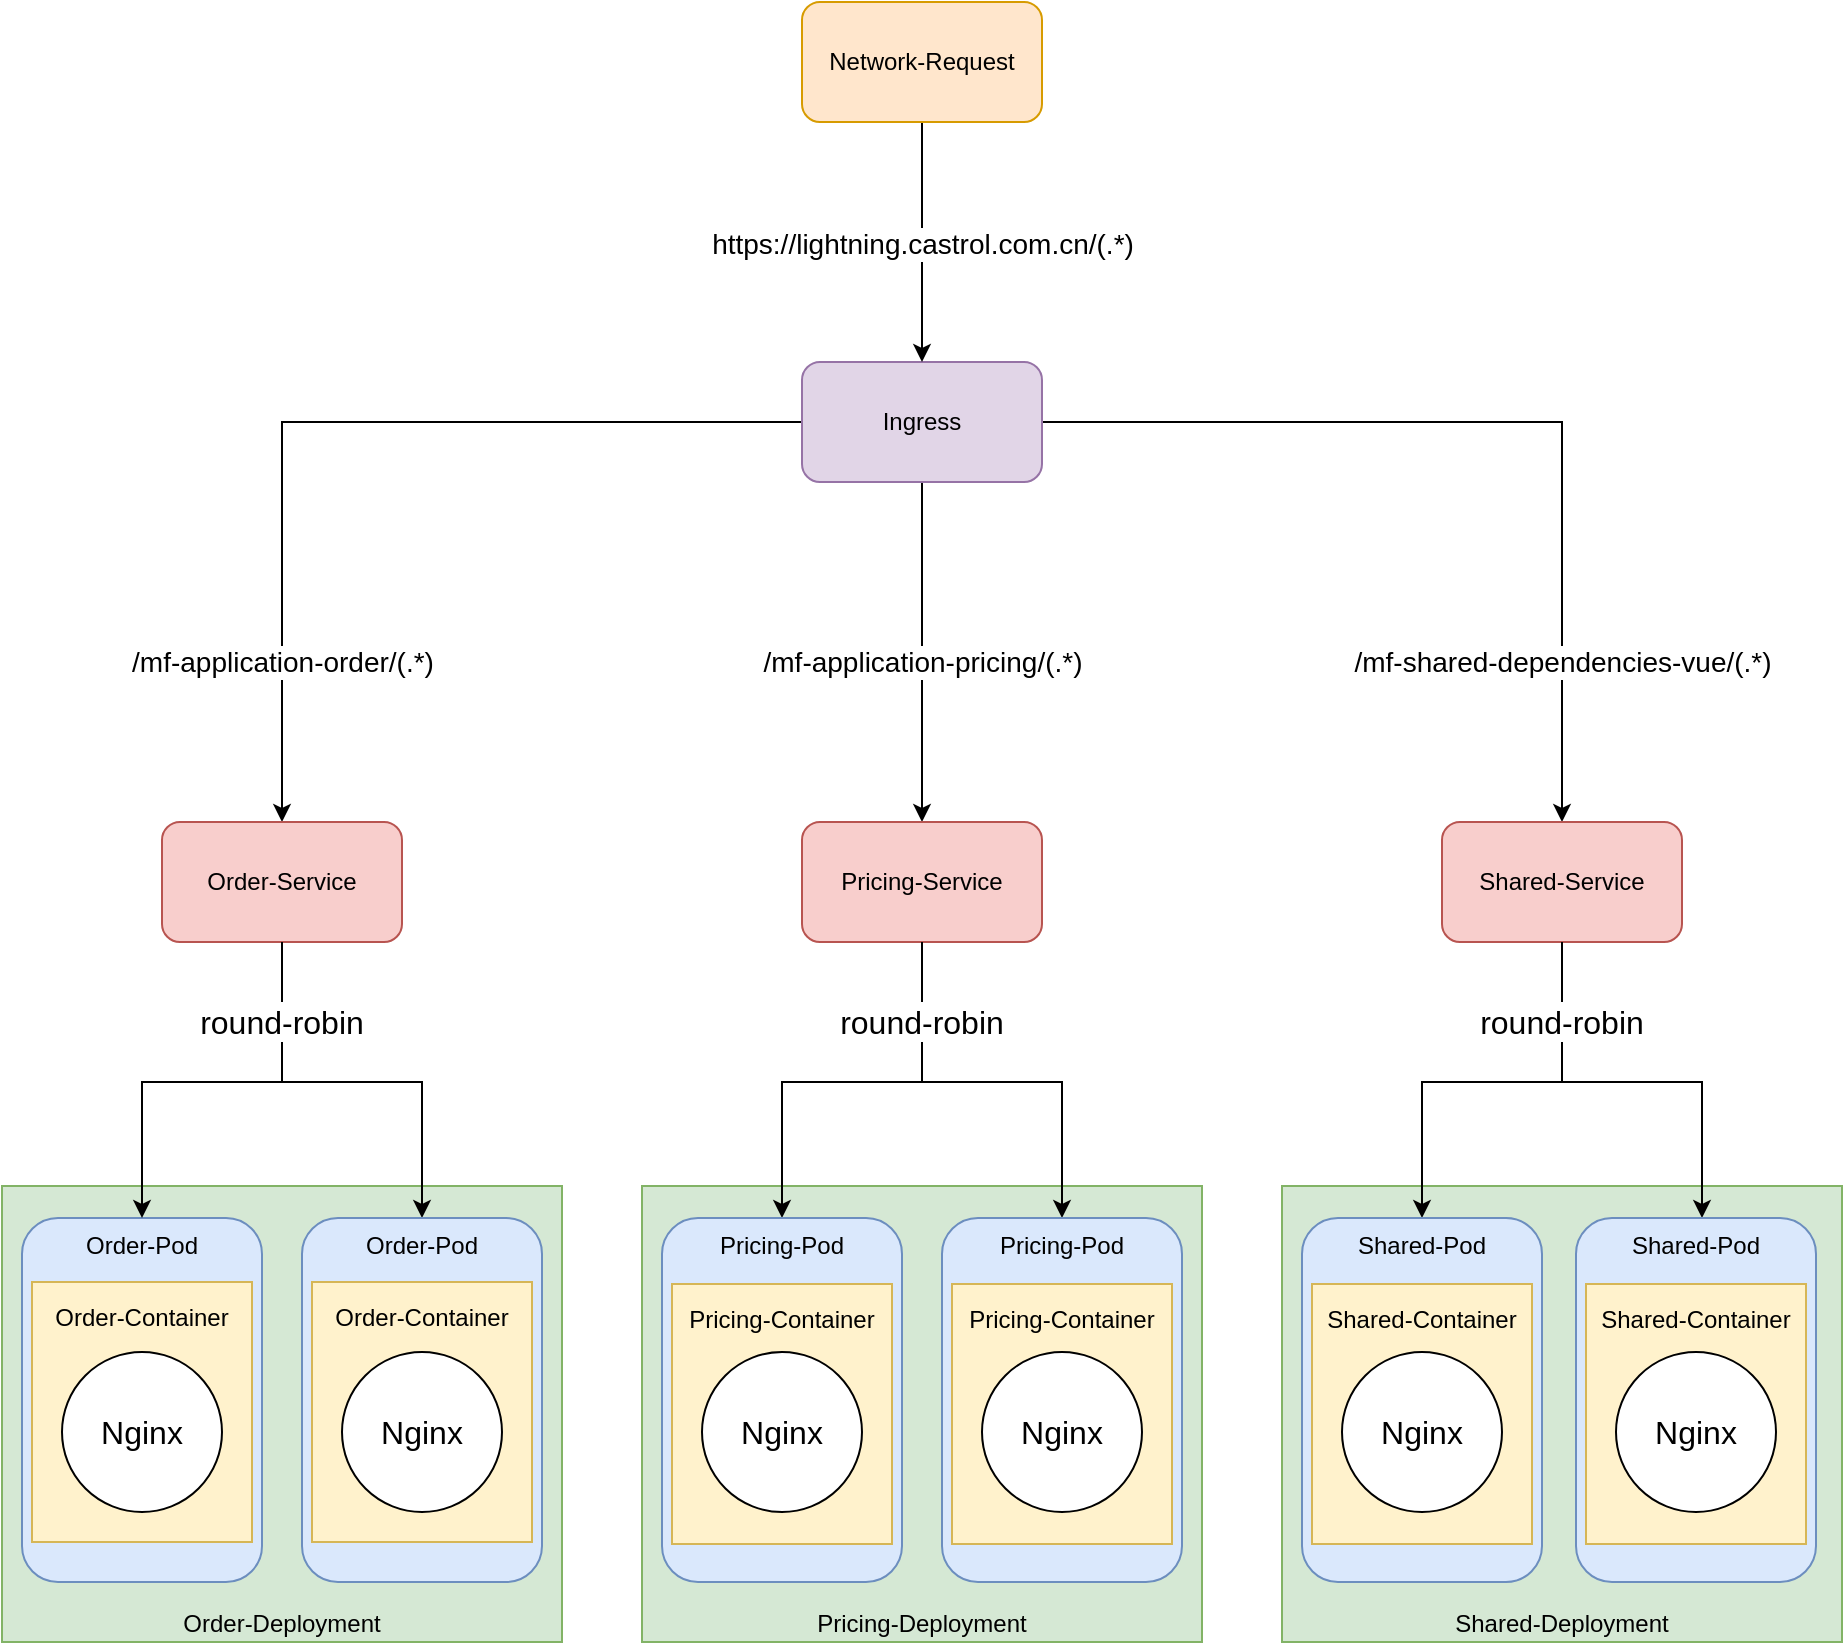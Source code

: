 <mxfile version="16.1.4" type="device"><diagram id="Q8xdmN0PR2HohBYNgo6i" name="Page-1"><mxGraphModel dx="1944" dy="1792" grid="1" gridSize="10" guides="1" tooltips="1" connect="1" arrows="1" fold="1" page="1" pageScale="1" pageWidth="827" pageHeight="1169" math="0" shadow="0"><root><mxCell id="0"/><mxCell id="1" parent="0"/><mxCell id="DzsxS0u8w0EMtURdf-Na-6" style="edgeStyle=orthogonalEdgeStyle;rounded=0;orthogonalLoop=1;jettySize=auto;html=1;exitX=0.5;exitY=1;exitDx=0;exitDy=0;" parent="1" source="DzsxS0u8w0EMtURdf-Na-1" target="DzsxS0u8w0EMtURdf-Na-3" edge="1"><mxGeometry relative="1" as="geometry"/></mxCell><mxCell id="iFx6W3D__to1TD62JBiW-26" value="/mf-application-pricing/(.*)" style="edgeLabel;html=1;align=center;verticalAlign=middle;resizable=0;points=[];fontSize=14;" vertex="1" connectable="0" parent="DzsxS0u8w0EMtURdf-Na-6"><mxGeometry x="0.167" relative="1" as="geometry"><mxPoint y="-9" as="offset"/></mxGeometry></mxCell><mxCell id="iFx6W3D__to1TD62JBiW-21" style="edgeStyle=orthogonalEdgeStyle;rounded=0;orthogonalLoop=1;jettySize=auto;html=1;exitX=1;exitY=0.5;exitDx=0;exitDy=0;entryX=0.5;entryY=0;entryDx=0;entryDy=0;" edge="1" parent="1" source="DzsxS0u8w0EMtURdf-Na-1" target="DzsxS0u8w0EMtURdf-Na-4"><mxGeometry relative="1" as="geometry"/></mxCell><mxCell id="iFx6W3D__to1TD62JBiW-24" value="/mf-shared-dependencies-vue/(.*)" style="edgeLabel;html=1;align=center;verticalAlign=middle;resizable=0;points=[];fontSize=14;" vertex="1" connectable="0" parent="iFx6W3D__to1TD62JBiW-21"><mxGeometry x="0.66" relative="1" as="geometry"><mxPoint y="-2" as="offset"/></mxGeometry></mxCell><mxCell id="iFx6W3D__to1TD62JBiW-22" style="edgeStyle=orthogonalEdgeStyle;rounded=0;orthogonalLoop=1;jettySize=auto;html=1;exitX=0;exitY=0.5;exitDx=0;exitDy=0;entryX=0.5;entryY=0;entryDx=0;entryDy=0;" edge="1" parent="1" source="DzsxS0u8w0EMtURdf-Na-1" target="DzsxS0u8w0EMtURdf-Na-2"><mxGeometry relative="1" as="geometry"/></mxCell><mxCell id="iFx6W3D__to1TD62JBiW-27" value="/mf-application-order/(.*)" style="edgeLabel;html=1;align=center;verticalAlign=middle;resizable=0;points=[];fontSize=14;" vertex="1" connectable="0" parent="iFx6W3D__to1TD62JBiW-22"><mxGeometry x="0.651" y="3" relative="1" as="geometry"><mxPoint x="-3" as="offset"/></mxGeometry></mxCell><mxCell id="DzsxS0u8w0EMtURdf-Na-1" value="Ingress" style="rounded=1;whiteSpace=wrap;html=1;fillColor=#e1d5e7;strokeColor=#9673a6;" parent="1" vertex="1"><mxGeometry x="320" y="20" width="120" height="60" as="geometry"/></mxCell><mxCell id="DzsxS0u8w0EMtURdf-Na-2" value="Order-Service" style="rounded=1;whiteSpace=wrap;html=1;fillColor=#f8cecc;strokeColor=#b85450;" parent="1" vertex="1"><mxGeometry y="250" width="120" height="60" as="geometry"/></mxCell><mxCell id="DzsxS0u8w0EMtURdf-Na-3" value="Pricing-Service" style="rounded=1;whiteSpace=wrap;html=1;fillColor=#f8cecc;strokeColor=#b85450;" parent="1" vertex="1"><mxGeometry x="320" y="250" width="120" height="60" as="geometry"/></mxCell><mxCell id="DzsxS0u8w0EMtURdf-Na-4" value="Shared-Service" style="rounded=1;whiteSpace=wrap;html=1;fillColor=#f8cecc;strokeColor=#b85450;" parent="1" vertex="1"><mxGeometry x="640" y="250" width="120" height="60" as="geometry"/></mxCell><mxCell id="DzsxS0u8w0EMtURdf-Na-8" value="Order-Deployment" style="rounded=0;whiteSpace=wrap;html=1;verticalAlign=bottom;fillColor=#d5e8d4;strokeColor=#82b366;" parent="1" vertex="1"><mxGeometry x="-80" y="432" width="280" height="228" as="geometry"/></mxCell><mxCell id="DzsxS0u8w0EMtURdf-Na-9" value="Order-Pod" style="rounded=1;whiteSpace=wrap;html=1;align=center;verticalAlign=top;fillColor=#dae8fc;strokeColor=#6c8ebf;" parent="1" vertex="1"><mxGeometry x="-70" y="448" width="120" height="182" as="geometry"/></mxCell><mxCell id="DzsxS0u8w0EMtURdf-Na-11" value="Pricing-Deployment" style="rounded=0;whiteSpace=wrap;html=1;verticalAlign=bottom;fillColor=#d5e8d4;strokeColor=#82b366;" parent="1" vertex="1"><mxGeometry x="240" y="432" width="280" height="228" as="geometry"/></mxCell><mxCell id="DzsxS0u8w0EMtURdf-Na-14" value="Shared-Deployment" style="rounded=0;whiteSpace=wrap;html=1;verticalAlign=bottom;fillColor=#d5e8d4;strokeColor=#82b366;" parent="1" vertex="1"><mxGeometry x="560" y="432" width="280" height="228" as="geometry"/></mxCell><mxCell id="DzsxS0u8w0EMtURdf-Na-18" style="edgeStyle=orthogonalEdgeStyle;rounded=0;orthogonalLoop=1;jettySize=auto;html=1;exitX=0.5;exitY=1;exitDx=0;exitDy=0;entryX=0.5;entryY=0;entryDx=0;entryDy=0;" parent="1" source="DzsxS0u8w0EMtURdf-Na-2" target="iFx6W3D__to1TD62JBiW-6" edge="1"><mxGeometry relative="1" as="geometry"><Array as="points"><mxPoint x="60" y="380"/><mxPoint x="130" y="380"/></Array><mxPoint x="130" y="396" as="targetPoint"/></mxGeometry></mxCell><mxCell id="DzsxS0u8w0EMtURdf-Na-17" style="edgeStyle=orthogonalEdgeStyle;rounded=0;orthogonalLoop=1;jettySize=auto;html=1;exitX=0.5;exitY=1;exitDx=0;exitDy=0;entryX=0.5;entryY=0;entryDx=0;entryDy=0;" parent="1" source="DzsxS0u8w0EMtURdf-Na-2" target="DzsxS0u8w0EMtURdf-Na-9" edge="1"><mxGeometry relative="1" as="geometry"><Array as="points"><mxPoint x="60" y="380"/><mxPoint x="-10" y="380"/></Array></mxGeometry></mxCell><mxCell id="iFx6W3D__to1TD62JBiW-1" style="edgeStyle=orthogonalEdgeStyle;rounded=0;orthogonalLoop=1;jettySize=auto;html=1;exitX=0.5;exitY=1;exitDx=0;exitDy=0;entryX=0.5;entryY=0;entryDx=0;entryDy=0;" edge="1" parent="1" source="DzsxS0u8w0EMtURdf-Na-3"><mxGeometry relative="1" as="geometry"><mxPoint x="310" y="448" as="targetPoint"/><Array as="points"><mxPoint x="380" y="380"/><mxPoint x="310" y="380"/></Array></mxGeometry></mxCell><mxCell id="iFx6W3D__to1TD62JBiW-2" style="edgeStyle=orthogonalEdgeStyle;rounded=0;orthogonalLoop=1;jettySize=auto;html=1;exitX=0.5;exitY=1;exitDx=0;exitDy=0;entryX=0.5;entryY=0;entryDx=0;entryDy=0;" edge="1" parent="1" source="DzsxS0u8w0EMtURdf-Na-3"><mxGeometry relative="1" as="geometry"><mxPoint x="450" y="448" as="targetPoint"/><Array as="points"><mxPoint x="380" y="380"/><mxPoint x="450" y="380"/></Array></mxGeometry></mxCell><mxCell id="iFx6W3D__to1TD62JBiW-4" style="edgeStyle=orthogonalEdgeStyle;rounded=0;orthogonalLoop=1;jettySize=auto;html=1;exitX=0.5;exitY=1;exitDx=0;exitDy=0;entryX=0.5;entryY=0;entryDx=0;entryDy=0;" edge="1" parent="1" source="DzsxS0u8w0EMtURdf-Na-4"><mxGeometry relative="1" as="geometry"><mxPoint x="770" y="448" as="targetPoint"/><Array as="points"><mxPoint x="700" y="380"/><mxPoint x="770" y="380"/></Array></mxGeometry></mxCell><mxCell id="iFx6W3D__to1TD62JBiW-3" style="edgeStyle=orthogonalEdgeStyle;rounded=0;orthogonalLoop=1;jettySize=auto;html=1;exitX=0.5;exitY=1;exitDx=0;exitDy=0;entryX=0.5;entryY=0;entryDx=0;entryDy=0;" edge="1" parent="1" source="DzsxS0u8w0EMtURdf-Na-4"><mxGeometry relative="1" as="geometry"><mxPoint x="630" y="448" as="targetPoint"/><Array as="points"><mxPoint x="700" y="380"/><mxPoint x="630" y="380"/></Array></mxGeometry></mxCell><mxCell id="iFx6W3D__to1TD62JBiW-6" value="Order-Pod" style="rounded=1;whiteSpace=wrap;html=1;align=center;verticalAlign=top;fillColor=#dae8fc;strokeColor=#6c8ebf;" vertex="1" parent="1"><mxGeometry x="70" y="448" width="120" height="182" as="geometry"/></mxCell><mxCell id="iFx6W3D__to1TD62JBiW-20" style="edgeStyle=orthogonalEdgeStyle;rounded=0;orthogonalLoop=1;jettySize=auto;html=1;exitX=0.5;exitY=1;exitDx=0;exitDy=0;entryX=0.5;entryY=0;entryDx=0;entryDy=0;" edge="1" parent="1" source="iFx6W3D__to1TD62JBiW-10" target="DzsxS0u8w0EMtURdf-Na-1"><mxGeometry relative="1" as="geometry"/></mxCell><mxCell id="iFx6W3D__to1TD62JBiW-28" value="https://lightning.castrol.com.cn/(.*)" style="edgeLabel;html=1;align=center;verticalAlign=middle;resizable=0;points=[];fontSize=14;" vertex="1" connectable="0" parent="iFx6W3D__to1TD62JBiW-20"><mxGeometry x="0.261" y="-1" relative="1" as="geometry"><mxPoint x="1" y="-15" as="offset"/></mxGeometry></mxCell><mxCell id="iFx6W3D__to1TD62JBiW-10" value="Network-Request" style="whiteSpace=wrap;html=1;rounded=1;fillColor=#ffe6cc;strokeColor=#d79b00;" vertex="1" parent="1"><mxGeometry x="320" y="-160" width="120" height="60" as="geometry"/></mxCell><mxCell id="iFx6W3D__to1TD62JBiW-29" value="round-robin" style="text;html=1;align=center;verticalAlign=middle;whiteSpace=wrap;rounded=0;fontSize=16;fillColor=default;" vertex="1" parent="1"><mxGeometry x="10" y="340" width="100" height="20" as="geometry"/></mxCell><mxCell id="iFx6W3D__to1TD62JBiW-32" value="round-robin" style="text;html=1;align=center;verticalAlign=middle;whiteSpace=wrap;rounded=0;fontSize=16;fillColor=default;" vertex="1" parent="1"><mxGeometry x="330" y="340" width="100" height="20" as="geometry"/></mxCell><mxCell id="iFx6W3D__to1TD62JBiW-33" value="round-robin" style="text;html=1;align=center;verticalAlign=middle;whiteSpace=wrap;rounded=0;fontSize=16;fillColor=default;" vertex="1" parent="1"><mxGeometry x="650" y="340" width="100" height="20" as="geometry"/></mxCell><mxCell id="iFx6W3D__to1TD62JBiW-34" value="&lt;span style=&quot;font-size: 12px&quot;&gt;Order-Container&lt;/span&gt;" style="rounded=0;whiteSpace=wrap;html=1;fontSize=16;fillColor=#fff2cc;strokeColor=#d6b656;verticalAlign=top;" vertex="1" parent="1"><mxGeometry x="-65" y="480" width="110" height="130" as="geometry"/></mxCell><mxCell id="iFx6W3D__to1TD62JBiW-35" value="Nginx" style="ellipse;whiteSpace=wrap;html=1;aspect=fixed;fontSize=16;fillColor=default;" vertex="1" parent="1"><mxGeometry x="-50" y="515" width="80" height="80" as="geometry"/></mxCell><mxCell id="iFx6W3D__to1TD62JBiW-36" value="&lt;span style=&quot;font-size: 12px&quot;&gt;Order-Container&lt;/span&gt;" style="rounded=0;whiteSpace=wrap;html=1;fontSize=16;fillColor=#fff2cc;strokeColor=#d6b656;verticalAlign=top;" vertex="1" parent="1"><mxGeometry x="75" y="480" width="110" height="130" as="geometry"/></mxCell><mxCell id="iFx6W3D__to1TD62JBiW-37" value="Nginx" style="ellipse;whiteSpace=wrap;html=1;aspect=fixed;fontSize=16;fillColor=default;" vertex="1" parent="1"><mxGeometry x="90" y="515" width="80" height="80" as="geometry"/></mxCell><mxCell id="iFx6W3D__to1TD62JBiW-38" value="Pricing-Pod" style="rounded=1;whiteSpace=wrap;html=1;align=center;verticalAlign=top;fillColor=#dae8fc;strokeColor=#6c8ebf;" vertex="1" parent="1"><mxGeometry x="250" y="448" width="120" height="182" as="geometry"/></mxCell><mxCell id="iFx6W3D__to1TD62JBiW-39" value="&lt;span style=&quot;font-size: 12px&quot;&gt;Pricing-Container&lt;/span&gt;" style="rounded=0;whiteSpace=wrap;html=1;fontSize=16;fillColor=#fff2cc;strokeColor=#d6b656;verticalAlign=top;" vertex="1" parent="1"><mxGeometry x="255" y="481" width="110" height="130" as="geometry"/></mxCell><mxCell id="iFx6W3D__to1TD62JBiW-40" value="Nginx" style="ellipse;whiteSpace=wrap;html=1;aspect=fixed;fontSize=16;fillColor=default;" vertex="1" parent="1"><mxGeometry x="270" y="515" width="80" height="80" as="geometry"/></mxCell><mxCell id="iFx6W3D__to1TD62JBiW-42" value="Pricing-Pod" style="rounded=1;whiteSpace=wrap;html=1;align=center;verticalAlign=top;fillColor=#dae8fc;strokeColor=#6c8ebf;" vertex="1" parent="1"><mxGeometry x="390" y="448" width="120" height="182" as="geometry"/></mxCell><mxCell id="iFx6W3D__to1TD62JBiW-43" value="&lt;span style=&quot;font-size: 12px&quot;&gt;Pricing-Container&lt;/span&gt;" style="rounded=0;whiteSpace=wrap;html=1;fontSize=16;fillColor=#fff2cc;strokeColor=#d6b656;verticalAlign=top;" vertex="1" parent="1"><mxGeometry x="395" y="481" width="110" height="130" as="geometry"/></mxCell><mxCell id="iFx6W3D__to1TD62JBiW-44" value="Nginx" style="ellipse;whiteSpace=wrap;html=1;aspect=fixed;fontSize=16;fillColor=default;" vertex="1" parent="1"><mxGeometry x="410" y="515" width="80" height="80" as="geometry"/></mxCell><mxCell id="iFx6W3D__to1TD62JBiW-45" value="Shared-Pod" style="rounded=1;whiteSpace=wrap;html=1;align=center;verticalAlign=top;fillColor=#dae8fc;strokeColor=#6c8ebf;" vertex="1" parent="1"><mxGeometry x="570" y="448" width="120" height="182" as="geometry"/></mxCell><mxCell id="iFx6W3D__to1TD62JBiW-46" value="&lt;span style=&quot;font-size: 12px&quot;&gt;Shared-Container&lt;/span&gt;" style="rounded=0;whiteSpace=wrap;html=1;fontSize=16;fillColor=#fff2cc;strokeColor=#d6b656;verticalAlign=top;" vertex="1" parent="1"><mxGeometry x="575" y="481" width="110" height="130" as="geometry"/></mxCell><mxCell id="iFx6W3D__to1TD62JBiW-47" value="Nginx" style="ellipse;whiteSpace=wrap;html=1;aspect=fixed;fontSize=16;fillColor=default;" vertex="1" parent="1"><mxGeometry x="590" y="515" width="80" height="80" as="geometry"/></mxCell><mxCell id="iFx6W3D__to1TD62JBiW-51" value="Shared-Pod" style="rounded=1;whiteSpace=wrap;html=1;align=center;verticalAlign=top;fillColor=#dae8fc;strokeColor=#6c8ebf;" vertex="1" parent="1"><mxGeometry x="707" y="448" width="120" height="182" as="geometry"/></mxCell><mxCell id="iFx6W3D__to1TD62JBiW-52" value="&lt;span style=&quot;font-size: 12px&quot;&gt;Shared-Container&lt;/span&gt;" style="rounded=0;whiteSpace=wrap;html=1;fontSize=16;fillColor=#fff2cc;strokeColor=#d6b656;verticalAlign=top;" vertex="1" parent="1"><mxGeometry x="712" y="481" width="110" height="130" as="geometry"/></mxCell><mxCell id="iFx6W3D__to1TD62JBiW-53" value="Nginx" style="ellipse;whiteSpace=wrap;html=1;aspect=fixed;fontSize=16;fillColor=default;" vertex="1" parent="1"><mxGeometry x="727" y="515" width="80" height="80" as="geometry"/></mxCell></root></mxGraphModel></diagram></mxfile>